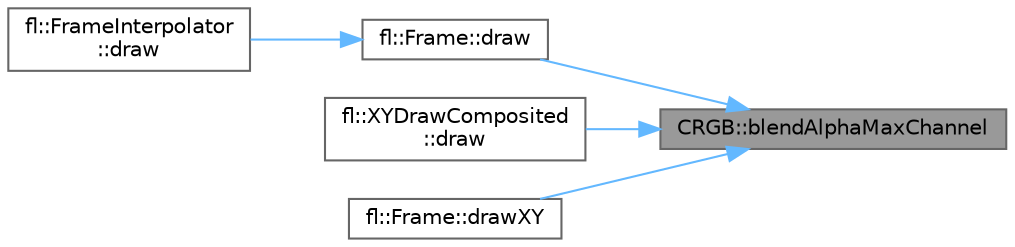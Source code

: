 digraph "CRGB::blendAlphaMaxChannel"
{
 // INTERACTIVE_SVG=YES
 // LATEX_PDF_SIZE
  bgcolor="transparent";
  edge [fontname=Helvetica,fontsize=10,labelfontname=Helvetica,labelfontsize=10];
  node [fontname=Helvetica,fontsize=10,shape=box,height=0.2,width=0.4];
  rankdir="RL";
  Node1 [id="Node000001",label="CRGB::blendAlphaMaxChannel",height=0.2,width=0.4,color="gray40", fillcolor="grey60", style="filled", fontcolor="black",tooltip=" "];
  Node1 -> Node2 [id="edge1_Node000001_Node000002",dir="back",color="steelblue1",style="solid",tooltip=" "];
  Node2 [id="Node000002",label="fl::Frame::draw",height=0.2,width=0.4,color="grey40", fillcolor="white", style="filled",URL="$d1/de0/classfl_1_1_frame_a1efadd6e06cd79c0342c9cd8c391539a.html#a1efadd6e06cd79c0342c9cd8c391539a",tooltip=" "];
  Node2 -> Node3 [id="edge2_Node000002_Node000003",dir="back",color="steelblue1",style="solid",tooltip=" "];
  Node3 [id="Node000003",label="fl::FrameInterpolator\l::draw",height=0.2,width=0.4,color="grey40", fillcolor="white", style="filled",URL="$d8/d94/classfl_1_1_frame_interpolator_a681dd7d646b6b2b75c4035678693206a.html#a681dd7d646b6b2b75c4035678693206a",tooltip=" "];
  Node1 -> Node4 [id="edge3_Node000001_Node000004",dir="back",color="steelblue1",style="solid",tooltip=" "];
  Node4 [id="Node000004",label="fl::XYDrawComposited\l::draw",height=0.2,width=0.4,color="grey40", fillcolor="white", style="filled",URL="$d2/dba/structfl_1_1_x_y_draw_composited_a003dd68149045877d6ccd38987df8792.html#a003dd68149045877d6ccd38987df8792",tooltip=" "];
  Node1 -> Node5 [id="edge4_Node000001_Node000005",dir="back",color="steelblue1",style="solid",tooltip=" "];
  Node5 [id="Node000005",label="fl::Frame::drawXY",height=0.2,width=0.4,color="grey40", fillcolor="white", style="filled",URL="$d1/de0/classfl_1_1_frame_af228b83cd52447b2416893f39d0753df.html#af228b83cd52447b2416893f39d0753df",tooltip=" "];
}
